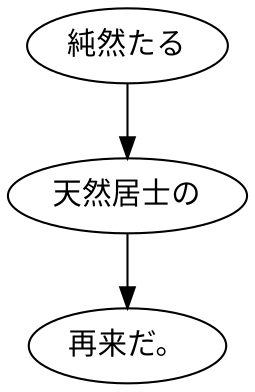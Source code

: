 digraph graph1544 {
	node0 [label="純然たる"];
	node1 [label="天然居士の"];
	node2 [label="再来だ。"];
	node0 -> node1;
	node1 -> node2;
}

